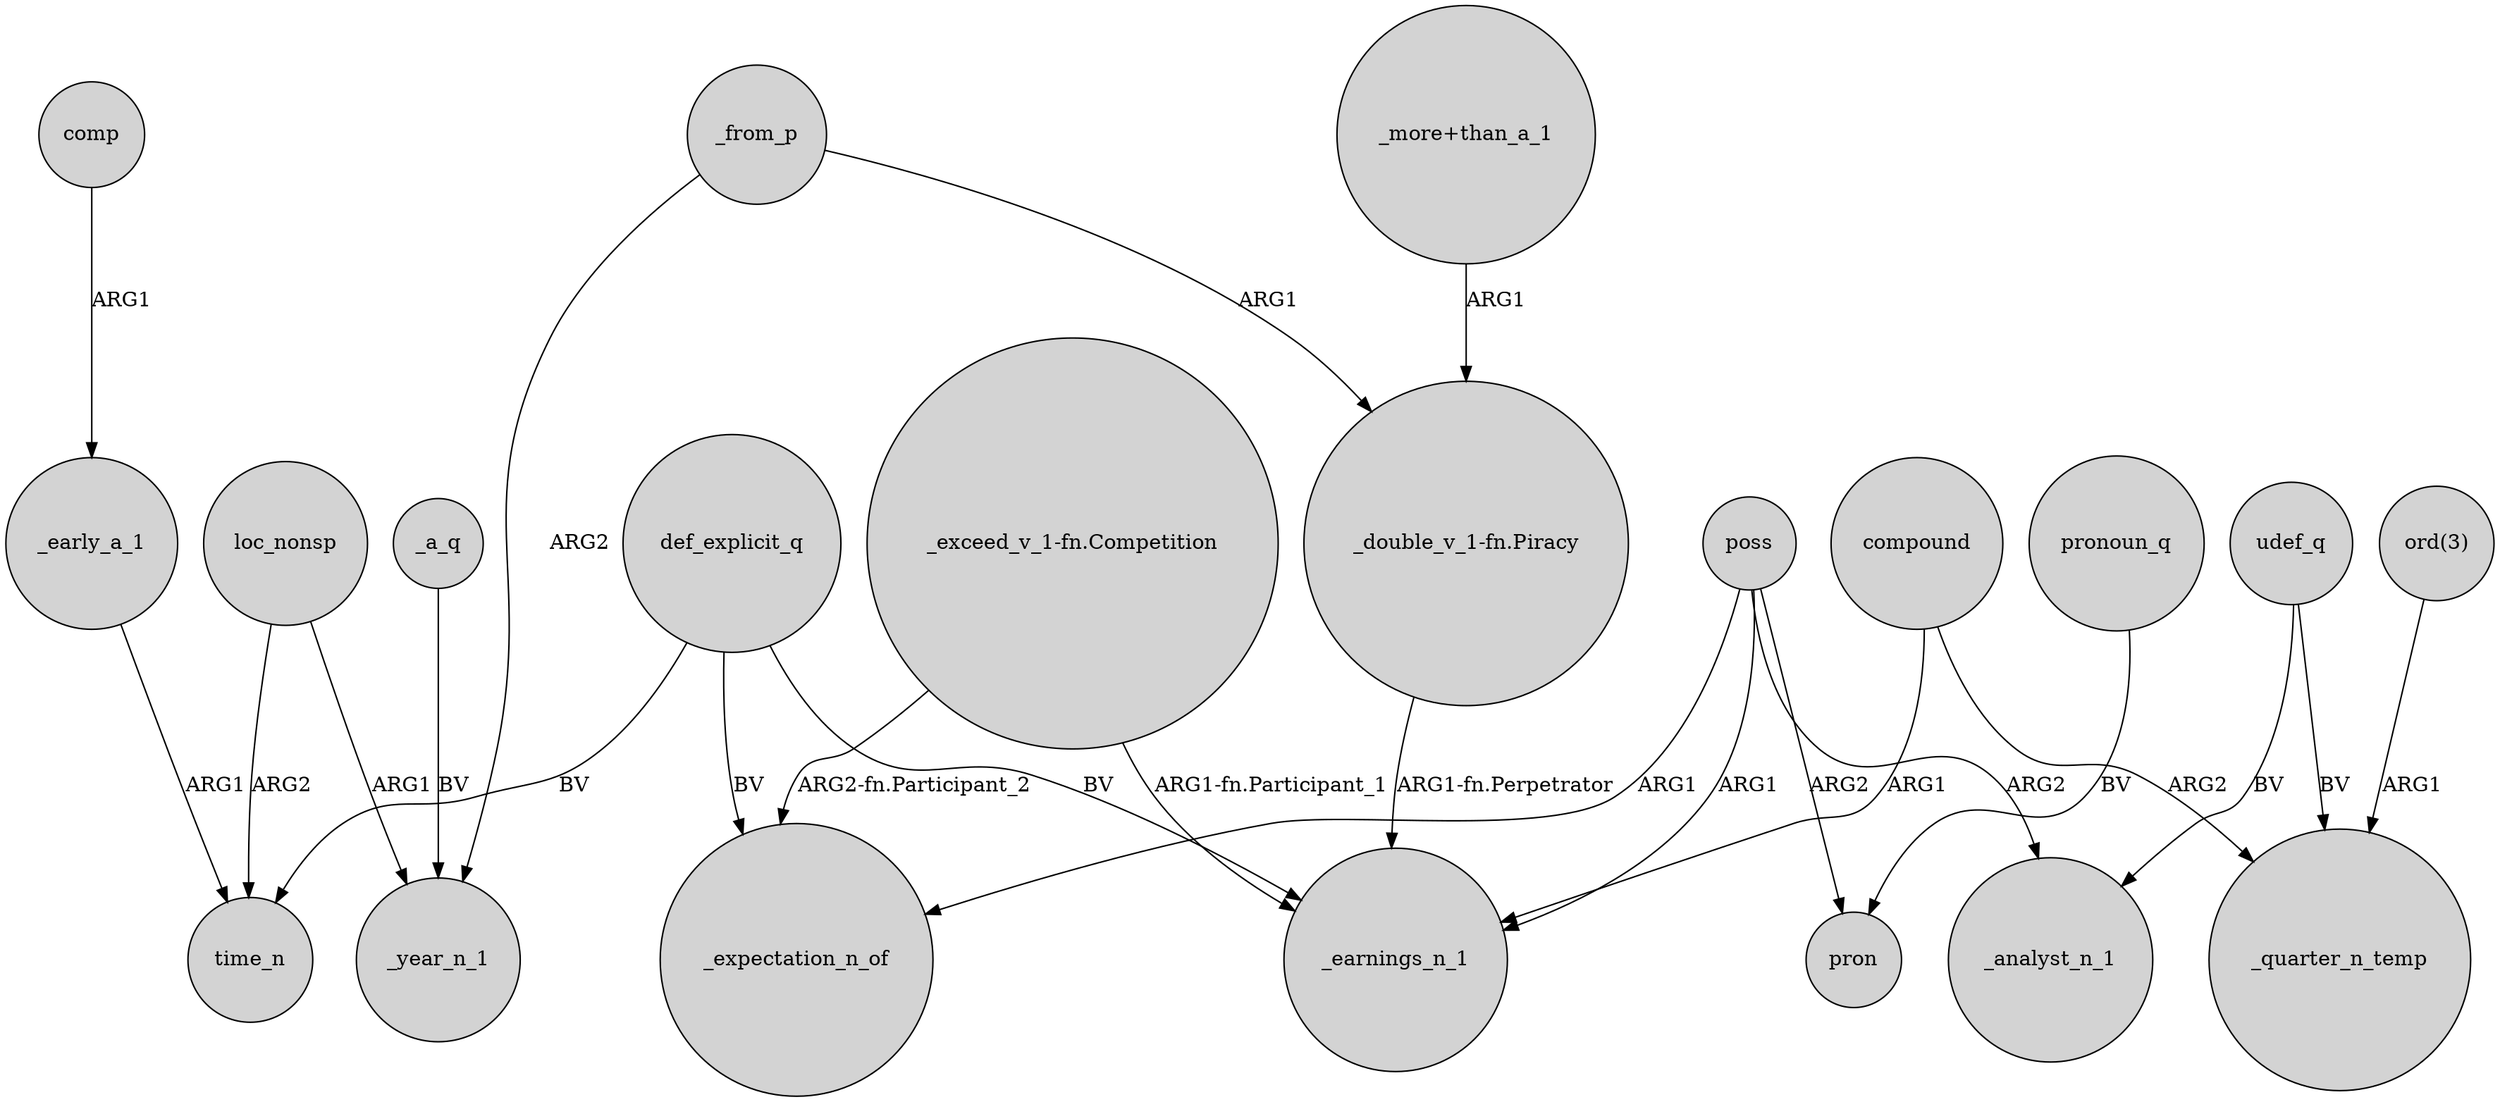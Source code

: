 digraph {
	node [shape=circle style=filled]
	_early_a_1 -> time_n [label=ARG1]
	"ord(3)" -> _quarter_n_temp [label=ARG1]
	"_exceed_v_1-fn.Competition" -> _earnings_n_1 [label="ARG1-fn.Participant_1"]
	udef_q -> _analyst_n_1 [label=BV]
	loc_nonsp -> _year_n_1 [label=ARG1]
	comp -> _early_a_1 [label=ARG1]
	"_more+than_a_1" -> "_double_v_1-fn.Piracy" [label=ARG1]
	_a_q -> _year_n_1 [label=BV]
	pronoun_q -> pron [label=BV]
	poss -> pron [label=ARG2]
	compound -> _quarter_n_temp [label=ARG2]
	poss -> _expectation_n_of [label=ARG1]
	def_explicit_q -> _earnings_n_1 [label=BV]
	poss -> _earnings_n_1 [label=ARG1]
	_from_p -> _year_n_1 [label=ARG2]
	_from_p -> "_double_v_1-fn.Piracy" [label=ARG1]
	"_exceed_v_1-fn.Competition" -> _expectation_n_of [label="ARG2-fn.Participant_2"]
	poss -> _analyst_n_1 [label=ARG2]
	"_double_v_1-fn.Piracy" -> _earnings_n_1 [label="ARG1-fn.Perpetrator"]
	udef_q -> _quarter_n_temp [label=BV]
	def_explicit_q -> time_n [label=BV]
	loc_nonsp -> time_n [label=ARG2]
	compound -> _earnings_n_1 [label=ARG1]
	def_explicit_q -> _expectation_n_of [label=BV]
}
